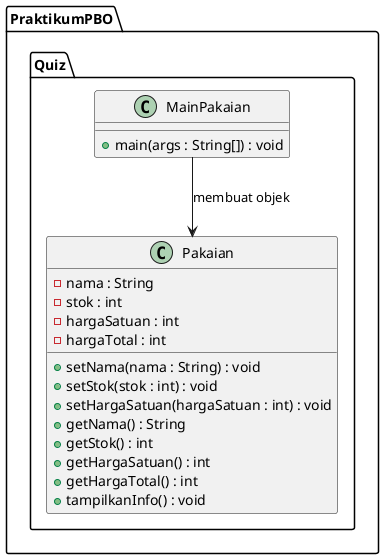 @startuml Pakaian
package PraktikumPBO.Quiz {
    class Pakaian {
        - nama : String
        - stok : int
        - hargaSatuan : int
        - hargaTotal : int

        + setNama(nama : String) : void
        + setStok(stok : int) : void
        + setHargaSatuan(hargaSatuan : int) : void
        + getNama() : String
        + getStok() : int
        + getHargaSatuan() : int
        + getHargaTotal() : int
        + tampilkanInfo() : void
    }

    class MainPakaian {
        + main(args : String[]) : void
    }

    MainPakaian --> Pakaian : "membuat objek"
}
@enduml
